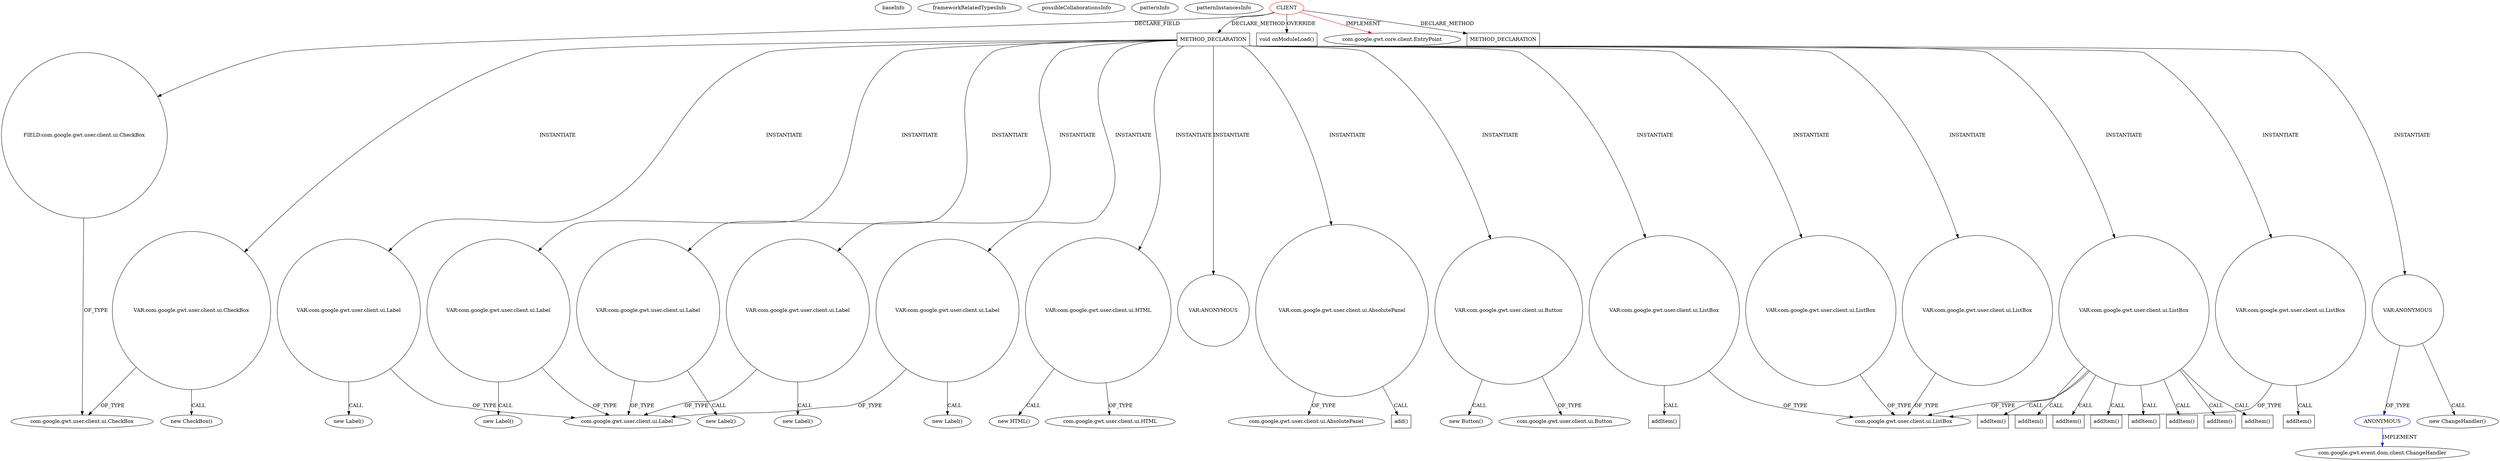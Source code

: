 digraph {
baseInfo[graphId=486,category="pattern",isAnonymous=false,possibleRelation=true]
frameworkRelatedTypesInfo[0="com.google.gwt.core.client.EntryPoint"]
possibleCollaborationsInfo[0="486~INSTANTIATION-CLIENT_METHOD_DECLARATION-~com.google.gwt.core.client.EntryPoint ~com.google.gwt.event.dom.client.ChangeHandler ~false~true"]
patternInfo[frequency=2.0,patternRootClient=0]
patternInstancesInfo[0="spydon-esiade~/spydon-esiade/esiade-master/src/net/esiade/client/Esiade.java~Esiade~4504",1="DeannaSurma-Census~/DeannaSurma-Census/Census-master/src/com/cs4302/census/client/Census.java~Census~109"]
116[label="com.google.gwt.event.dom.client.ChangeHandler",vertexType="FRAMEWORK_INTERFACE_TYPE",isFrameworkType=false]
242[label="ANONYMOUS",vertexType="REFERENCE_ANONYMOUS_DECLARATION",isFrameworkType=false,color=blue]
241[label="VAR:ANONYMOUS",vertexType="VARIABLE_EXPRESION",isFrameworkType=false,shape=circle]
77[label="METHOD_DECLARATION",vertexType="CLIENT_METHOD_DECLARATION",isFrameworkType=false,shape=box]
0[label="CLIENT",vertexType="ROOT_CLIENT_CLASS_DECLARATION",isFrameworkType=false,color=red]
18[label="FIELD:com.google.gwt.user.client.ui.CheckBox",vertexType="FIELD_DECLARATION",isFrameworkType=false,shape=circle]
20[label="void onModuleLoad()",vertexType="OVERRIDING_METHOD_DECLARATION",isFrameworkType=false,shape=box]
19[label="com.google.gwt.user.client.ui.CheckBox",vertexType="FRAMEWORK_CLASS_TYPE",isFrameworkType=false]
240[label="new ChangeHandler()",vertexType="CONSTRUCTOR_CALL",isFrameworkType=false]
1[label="com.google.gwt.core.client.EntryPoint",vertexType="FRAMEWORK_INTERFACE_TYPE",isFrameworkType=false]
302[label="VAR:com.google.gwt.user.client.ui.CheckBox",vertexType="VARIABLE_EXPRESION",isFrameworkType=false,shape=circle]
301[label="new CheckBox()",vertexType="CONSTRUCTOR_CALL",isFrameworkType=false]
645[label="METHOD_DECLARATION",vertexType="CLIENT_METHOD_DECLARATION",isFrameworkType=false,shape=box]
90[label="VAR:com.google.gwt.user.client.ui.Label",vertexType="VARIABLE_EXPRESION",isFrameworkType=false,shape=circle]
5[label="com.google.gwt.user.client.ui.Label",vertexType="FRAMEWORK_CLASS_TYPE",isFrameworkType=false]
286[label="VAR:com.google.gwt.user.client.ui.Label",vertexType="VARIABLE_EXPRESION",isFrameworkType=false,shape=circle]
95[label="VAR:com.google.gwt.user.client.ui.Label",vertexType="VARIABLE_EXPRESION",isFrameworkType=false,shape=circle]
82[label="VAR:com.google.gwt.user.client.ui.Label",vertexType="VARIABLE_EXPRESION",isFrameworkType=false,shape=circle]
322[label="VAR:com.google.gwt.user.client.ui.Label",vertexType="VARIABLE_EXPRESION",isFrameworkType=false,shape=circle]
335[label="VAR:com.google.gwt.user.client.ui.HTML",vertexType="VARIABLE_EXPRESION",isFrameworkType=false,shape=circle]
334[label="new HTML()",vertexType="CONSTRUCTOR_CALL",isFrameworkType=false]
81[label="new Label()",vertexType="CONSTRUCTOR_CALL",isFrameworkType=false]
285[label="new Label()",vertexType="CONSTRUCTOR_CALL",isFrameworkType=false]
89[label="new Label()",vertexType="CONSTRUCTOR_CALL",isFrameworkType=false]
114[label="VAR:ANONYMOUS",vertexType="VARIABLE_EXPRESION",isFrameworkType=false,shape=circle]
94[label="new Label()",vertexType="CONSTRUCTOR_CALL",isFrameworkType=false]
321[label="new Label()",vertexType="CONSTRUCTOR_CALL",isFrameworkType=false]
84[label="VAR:com.google.gwt.user.client.ui.AbsolutePanel",vertexType="VARIABLE_EXPRESION",isFrameworkType=false,shape=circle]
86[label="com.google.gwt.user.client.ui.AbsolutePanel",vertexType="FRAMEWORK_CLASS_TYPE",isFrameworkType=false]
291[label="add()",vertexType="INSIDE_CALL",isFrameworkType=false,shape=box]
314[label="VAR:com.google.gwt.user.client.ui.Button",vertexType="VARIABLE_EXPRESION",isFrameworkType=false,shape=circle]
313[label="new Button()",vertexType="CONSTRUCTOR_CALL",isFrameworkType=false]
326[label="com.google.gwt.user.client.ui.HTML",vertexType="FRAMEWORK_CLASS_TYPE",isFrameworkType=false]
29[label="com.google.gwt.user.client.ui.Button",vertexType="FRAMEWORK_CLASS_TYPE",isFrameworkType=false]
257[label="VAR:com.google.gwt.user.client.ui.ListBox",vertexType="VARIABLE_EXPRESION",isFrameworkType=false,shape=circle]
258[label="addItem()",vertexType="INSIDE_CALL",isFrameworkType=false,shape=box]
3[label="com.google.gwt.user.client.ui.ListBox",vertexType="FRAMEWORK_CLASS_TYPE",isFrameworkType=false]
117[label="VAR:com.google.gwt.user.client.ui.ListBox",vertexType="VARIABLE_EXPRESION",isFrameworkType=false,shape=circle]
181[label="addItem()",vertexType="INSIDE_CALL",isFrameworkType=false,shape=box]
130[label="VAR:com.google.gwt.user.client.ui.ListBox",vertexType="VARIABLE_EXPRESION",isFrameworkType=false,shape=circle]
171[label="addItem()",vertexType="INSIDE_CALL",isFrameworkType=false,shape=box]
207[label="addItem()",vertexType="INSIDE_CALL",isFrameworkType=false,shape=box]
159[label="addItem()",vertexType="INSIDE_CALL",isFrameworkType=false,shape=box]
255[label="VAR:com.google.gwt.user.client.ui.ListBox",vertexType="VARIABLE_EXPRESION",isFrameworkType=false,shape=circle]
165[label="addItem()",vertexType="INSIDE_CALL",isFrameworkType=false,shape=box]
137[label="addItem()",vertexType="INSIDE_CALL",isFrameworkType=false,shape=box]
177[label="addItem()",vertexType="INSIDE_CALL",isFrameworkType=false,shape=box]
102[label="VAR:com.google.gwt.user.client.ui.ListBox",vertexType="VARIABLE_EXPRESION",isFrameworkType=false,shape=circle]
103[label="addItem()",vertexType="INSIDE_CALL",isFrameworkType=false,shape=box]
147[label="addItem()",vertexType="INSIDE_CALL",isFrameworkType=false,shape=box]
77->335[label="INSTANTIATE"]
117->171[label="CALL"]
335->334[label="CALL"]
77->257[label="INSTANTIATE"]
77->302[label="INSTANTIATE"]
77->255[label="INSTANTIATE"]
90->5[label="OF_TYPE"]
241->240[label="CALL"]
117->3[label="OF_TYPE"]
322->321[label="CALL"]
286->5[label="OF_TYPE"]
18->19[label="OF_TYPE"]
84->291[label="CALL"]
102->3[label="OF_TYPE"]
255->3[label="OF_TYPE"]
77->95[label="INSTANTIATE"]
77->241[label="INSTANTIATE"]
286->285[label="CALL"]
82->81[label="CALL"]
335->326[label="OF_TYPE"]
77->130[label="INSTANTIATE"]
117->181[label="CALL"]
241->242[label="OF_TYPE"]
302->301[label="CALL"]
95->94[label="CALL"]
117->147[label="CALL"]
0->20[label="OVERRIDE"]
82->5[label="OF_TYPE"]
0->1[label="IMPLEMENT",color=red]
77->286[label="INSTANTIATE"]
117->137[label="CALL"]
0->645[label="DECLARE_METHOD"]
314->313[label="CALL"]
77->322[label="INSTANTIATE"]
95->5[label="OF_TYPE"]
77->102[label="INSTANTIATE"]
302->19[label="OF_TYPE"]
90->89[label="CALL"]
77->84[label="INSTANTIATE"]
117->159[label="CALL"]
84->86[label="OF_TYPE"]
117->207[label="CALL"]
242->116[label="IMPLEMENT",color=blue]
77->117[label="INSTANTIATE"]
77->90[label="INSTANTIATE"]
102->103[label="CALL"]
257->258[label="CALL"]
322->5[label="OF_TYPE"]
117->177[label="CALL"]
77->114[label="INSTANTIATE"]
130->3[label="OF_TYPE"]
77->82[label="INSTANTIATE"]
314->29[label="OF_TYPE"]
0->77[label="DECLARE_METHOD"]
257->3[label="OF_TYPE"]
0->18[label="DECLARE_FIELD"]
77->314[label="INSTANTIATE"]
117->165[label="CALL"]
}
